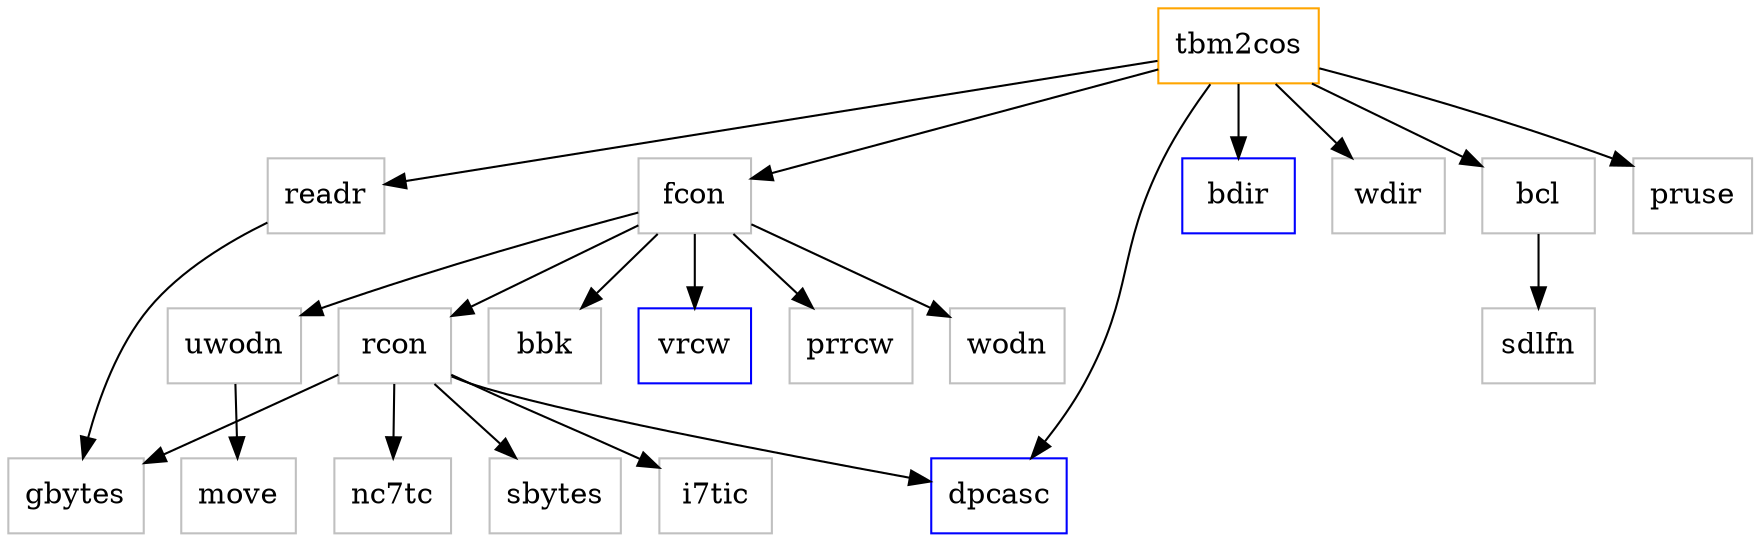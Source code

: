 digraph calltree {
	tbm2cos [shape=box,color=orange];
	readr [shape=box,color=grey];
	bdir [shape=box,color=blue];
	dpcasc [shape=box,color=blue];
	wdir [shape=box,color=grey];
	bcl [shape=box,color=grey];
	fcon [shape=box,color=grey];
	sdlfn [shape=box,color=grey];
	bbk [shape=box,color=grey];
	vrcw [shape=box,color=blue];
	prrcw [shape=box,color=grey];
	rcon [shape=box,color=grey];
	wodn [shape=box,color=grey];
	uwodn [shape=box,color=grey];
	move [shape=box,color=grey];
	sbytes [shape=box,color=grey];
	gbytes [shape=box,color=grey];
	i7tic [shape=box,color=grey];
	nc7tc [shape=box,color=grey];
	pruse [shape=box,color=grey];
	tbm2cos -> readr;
	tbm2cos -> bdir;
	tbm2cos -> dpcasc;
	tbm2cos -> wdir;
	tbm2cos -> bcl;
	tbm2cos -> fcon;
	tbm2cos -> pruse;
	readr -> gbytes;
	rcon -> dpcasc;
	bcl -> sdlfn;
	fcon -> bbk;
	fcon -> vrcw;
	fcon -> prrcw;
	fcon -> rcon;
	fcon -> wodn;
	fcon -> uwodn;
	uwodn -> move;
	rcon -> sbytes;
	rcon -> gbytes;
	rcon -> i7tic;
	rcon -> nc7tc;
}
